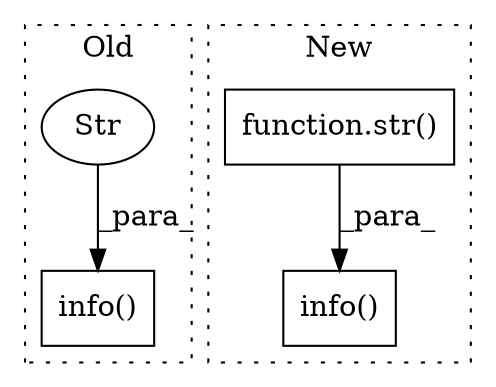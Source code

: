 digraph G {
subgraph cluster0 {
1 [label="info()" a="75" s="7001,7097" l="13,1" shape="box"];
3 [label="Str" a="66" s="7014" l="47" shape="ellipse"];
label = "Old";
style="dotted";
}
subgraph cluster1 {
2 [label="function.str()" a="75" s="7131,7146" l="4,1" shape="box"];
4 [label="info()" a="75" s="7050,7147" l="13,1" shape="box"];
label = "New";
style="dotted";
}
2 -> 4 [label="_para_"];
3 -> 1 [label="_para_"];
}
